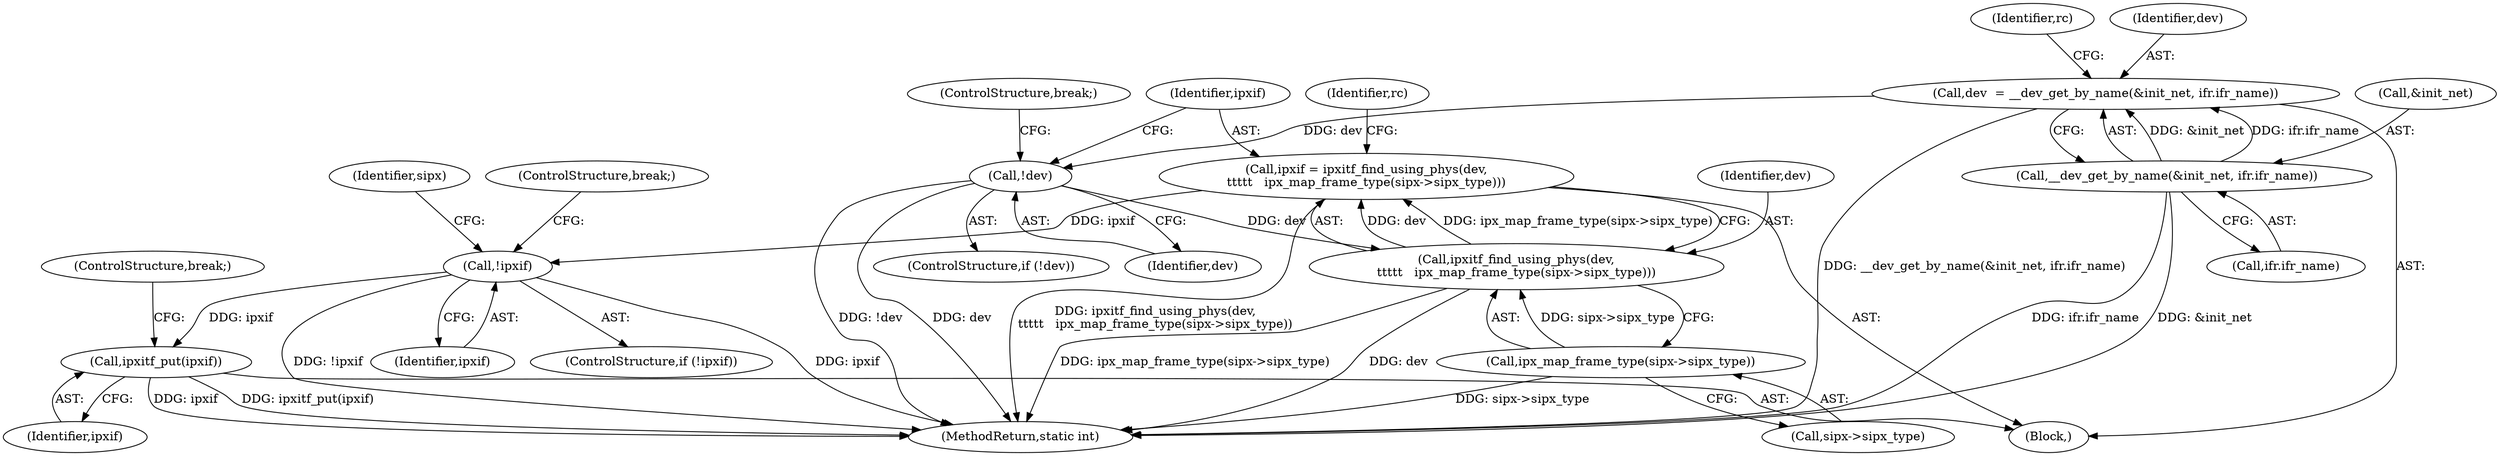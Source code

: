 digraph "0_linux_ee0d8d8482345ff97a75a7d747efc309f13b0d80@pointer" {
"1000261" [label="(Call,!ipxif)"];
"1000248" [label="(Call,ipxif = ipxitf_find_using_phys(dev,\n\t\t\t\t\t   ipx_map_frame_type(sipx->sipx_type)))"];
"1000250" [label="(Call,ipxitf_find_using_phys(dev,\n\t\t\t\t\t   ipx_map_frame_type(sipx->sipx_type)))"];
"1000245" [label="(Call,!dev)"];
"1000232" [label="(Call,dev  = __dev_get_by_name(&init_net, ifr.ifr_name))"];
"1000234" [label="(Call,__dev_get_by_name(&init_net, ifr.ifr_name))"];
"1000252" [label="(Call,ipx_map_frame_type(sipx->sipx_type))"];
"1000301" [label="(Call,ipxitf_put(ipxif))"];
"1000257" [label="(Identifier,rc)"];
"1000302" [label="(Identifier,ipxif)"];
"1000343" [label="(MethodReturn,static int)"];
"1000262" [label="(Identifier,ipxif)"];
"1000244" [label="(ControlStructure,if (!dev))"];
"1000234" [label="(Call,__dev_get_by_name(&init_net, ifr.ifr_name))"];
"1000251" [label="(Identifier,dev)"];
"1000253" [label="(Call,sipx->sipx_type)"];
"1000245" [label="(Call,!dev)"];
"1000303" [label="(ControlStructure,break;)"];
"1000250" [label="(Call,ipxitf_find_using_phys(dev,\n\t\t\t\t\t   ipx_map_frame_type(sipx->sipx_type)))"];
"1000261" [label="(Call,!ipxif)"];
"1000248" [label="(Call,ipxif = ipxitf_find_using_phys(dev,\n\t\t\t\t\t   ipx_map_frame_type(sipx->sipx_type)))"];
"1000241" [label="(Identifier,rc)"];
"1000260" [label="(ControlStructure,if (!ipxif))"];
"1000235" [label="(Call,&init_net)"];
"1000263" [label="(ControlStructure,break;)"];
"1000252" [label="(Call,ipx_map_frame_type(sipx->sipx_type))"];
"1000233" [label="(Identifier,dev)"];
"1000301" [label="(Call,ipxitf_put(ipxif))"];
"1000237" [label="(Call,ifr.ifr_name)"];
"1000266" [label="(Identifier,sipx)"];
"1000208" [label="(Block,)"];
"1000247" [label="(ControlStructure,break;)"];
"1000249" [label="(Identifier,ipxif)"];
"1000246" [label="(Identifier,dev)"];
"1000232" [label="(Call,dev  = __dev_get_by_name(&init_net, ifr.ifr_name))"];
"1000261" -> "1000260"  [label="AST: "];
"1000261" -> "1000262"  [label="CFG: "];
"1000262" -> "1000261"  [label="AST: "];
"1000263" -> "1000261"  [label="CFG: "];
"1000266" -> "1000261"  [label="CFG: "];
"1000261" -> "1000343"  [label="DDG: ipxif"];
"1000261" -> "1000343"  [label="DDG: !ipxif"];
"1000248" -> "1000261"  [label="DDG: ipxif"];
"1000261" -> "1000301"  [label="DDG: ipxif"];
"1000248" -> "1000208"  [label="AST: "];
"1000248" -> "1000250"  [label="CFG: "];
"1000249" -> "1000248"  [label="AST: "];
"1000250" -> "1000248"  [label="AST: "];
"1000257" -> "1000248"  [label="CFG: "];
"1000248" -> "1000343"  [label="DDG: ipxitf_find_using_phys(dev,\n\t\t\t\t\t   ipx_map_frame_type(sipx->sipx_type))"];
"1000250" -> "1000248"  [label="DDG: dev"];
"1000250" -> "1000248"  [label="DDG: ipx_map_frame_type(sipx->sipx_type)"];
"1000250" -> "1000252"  [label="CFG: "];
"1000251" -> "1000250"  [label="AST: "];
"1000252" -> "1000250"  [label="AST: "];
"1000250" -> "1000343"  [label="DDG: dev"];
"1000250" -> "1000343"  [label="DDG: ipx_map_frame_type(sipx->sipx_type)"];
"1000245" -> "1000250"  [label="DDG: dev"];
"1000252" -> "1000250"  [label="DDG: sipx->sipx_type"];
"1000245" -> "1000244"  [label="AST: "];
"1000245" -> "1000246"  [label="CFG: "];
"1000246" -> "1000245"  [label="AST: "];
"1000247" -> "1000245"  [label="CFG: "];
"1000249" -> "1000245"  [label="CFG: "];
"1000245" -> "1000343"  [label="DDG: !dev"];
"1000245" -> "1000343"  [label="DDG: dev"];
"1000232" -> "1000245"  [label="DDG: dev"];
"1000232" -> "1000208"  [label="AST: "];
"1000232" -> "1000234"  [label="CFG: "];
"1000233" -> "1000232"  [label="AST: "];
"1000234" -> "1000232"  [label="AST: "];
"1000241" -> "1000232"  [label="CFG: "];
"1000232" -> "1000343"  [label="DDG: __dev_get_by_name(&init_net, ifr.ifr_name)"];
"1000234" -> "1000232"  [label="DDG: &init_net"];
"1000234" -> "1000232"  [label="DDG: ifr.ifr_name"];
"1000234" -> "1000237"  [label="CFG: "];
"1000235" -> "1000234"  [label="AST: "];
"1000237" -> "1000234"  [label="AST: "];
"1000234" -> "1000343"  [label="DDG: ifr.ifr_name"];
"1000234" -> "1000343"  [label="DDG: &init_net"];
"1000252" -> "1000253"  [label="CFG: "];
"1000253" -> "1000252"  [label="AST: "];
"1000252" -> "1000343"  [label="DDG: sipx->sipx_type"];
"1000301" -> "1000208"  [label="AST: "];
"1000301" -> "1000302"  [label="CFG: "];
"1000302" -> "1000301"  [label="AST: "];
"1000303" -> "1000301"  [label="CFG: "];
"1000301" -> "1000343"  [label="DDG: ipxitf_put(ipxif)"];
"1000301" -> "1000343"  [label="DDG: ipxif"];
}
